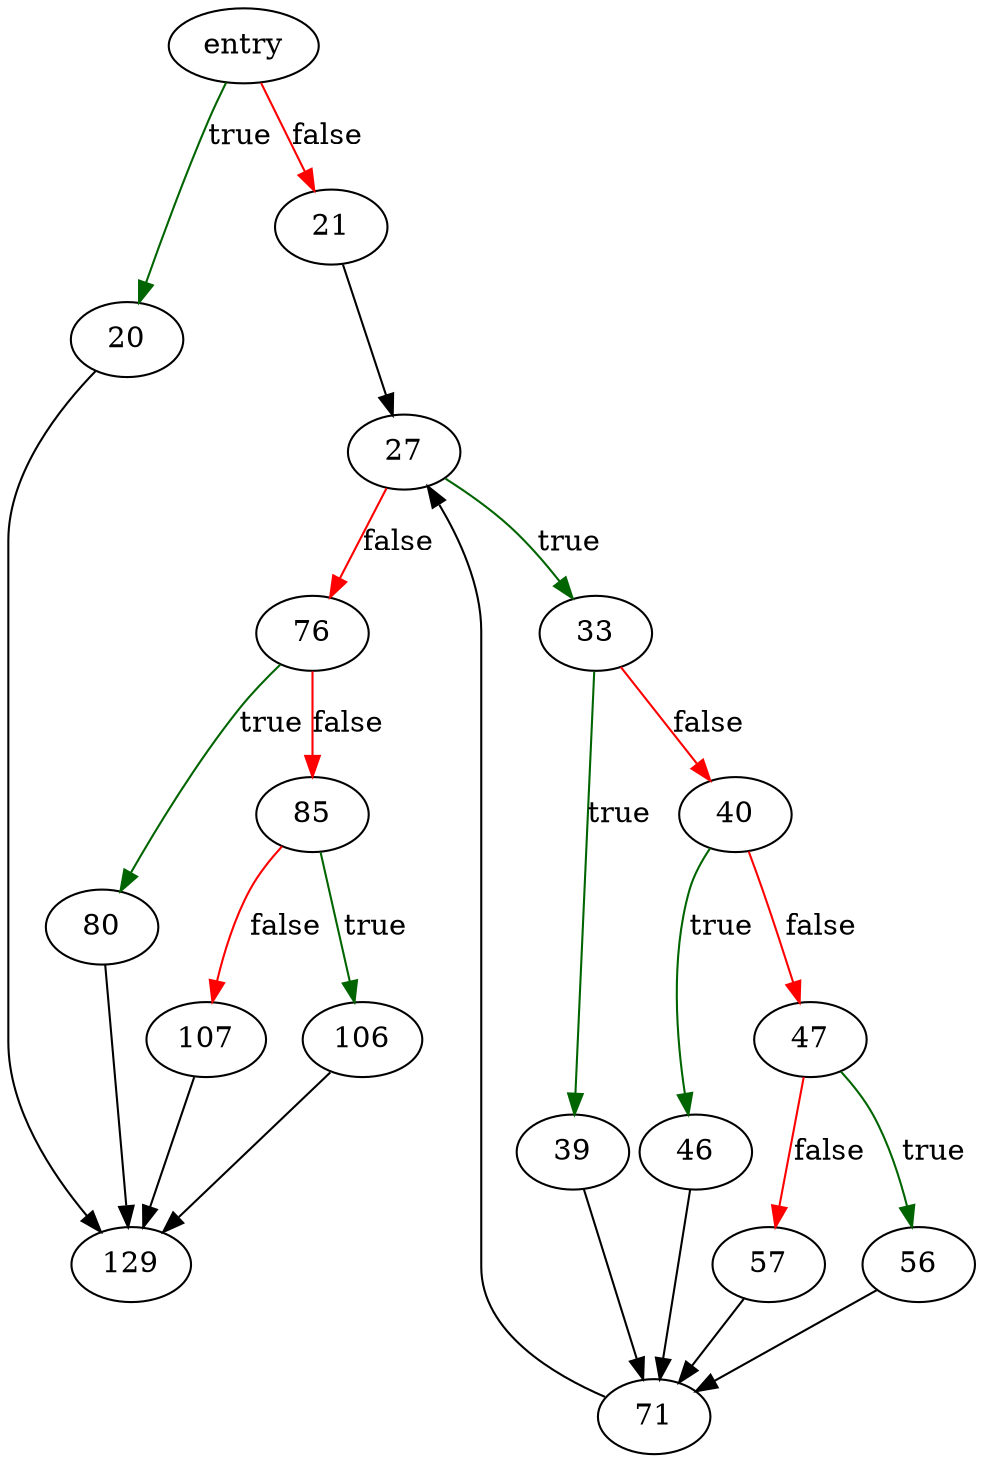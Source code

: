 digraph "pragmaVtabBestIndex" {
	// Node definitions.
	2 [label=entry];
	20;
	21;
	27;
	33;
	39;
	40;
	46;
	47;
	56;
	57;
	71;
	76;
	80;
	85;
	106;
	107;
	129;

	// Edge definitions.
	2 -> 20 [
		color=darkgreen
		label=true
	];
	2 -> 21 [
		color=red
		label=false
	];
	20 -> 129;
	21 -> 27;
	27 -> 33 [
		color=darkgreen
		label=true
	];
	27 -> 76 [
		color=red
		label=false
	];
	33 -> 39 [
		color=darkgreen
		label=true
	];
	33 -> 40 [
		color=red
		label=false
	];
	39 -> 71;
	40 -> 46 [
		color=darkgreen
		label=true
	];
	40 -> 47 [
		color=red
		label=false
	];
	46 -> 71;
	47 -> 56 [
		color=darkgreen
		label=true
	];
	47 -> 57 [
		color=red
		label=false
	];
	56 -> 71;
	57 -> 71;
	71 -> 27;
	76 -> 80 [
		color=darkgreen
		label=true
	];
	76 -> 85 [
		color=red
		label=false
	];
	80 -> 129;
	85 -> 106 [
		color=darkgreen
		label=true
	];
	85 -> 107 [
		color=red
		label=false
	];
	106 -> 129;
	107 -> 129;
}